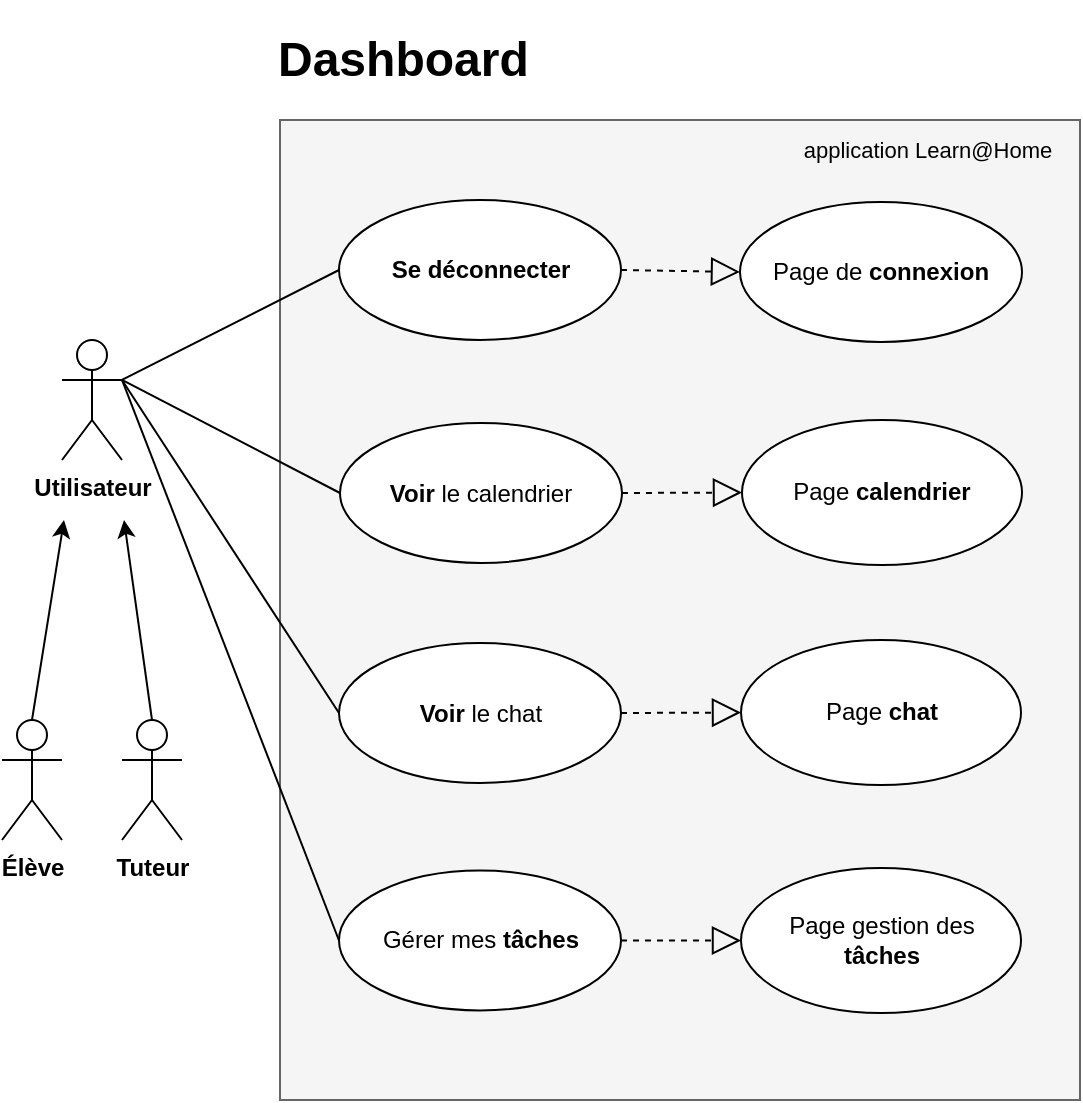 <mxfile version="14.9.6" type="device"><diagram id="WPk9IfXtSkMmnH2S8zSk" name="Page-1"><mxGraphModel dx="1038" dy="496" grid="1" gridSize="10" guides="1" tooltips="1" connect="1" arrows="1" fold="1" page="1" pageScale="1" pageWidth="827" pageHeight="1169" math="0" shadow="0"><root><mxCell id="0"/><mxCell id="1" parent="0"/><mxCell id="Pzy9tYby7hUkGX2mkG0J-2" value="&lt;b&gt;Utilisateur&lt;/b&gt;" style="shape=umlActor;verticalLabelPosition=bottom;verticalAlign=top;html=1;" parent="1" vertex="1"><mxGeometry x="90" y="300" width="30" height="60" as="geometry"/></mxCell><mxCell id="Pzy9tYby7hUkGX2mkG0J-7" value="" style="rounded=0;whiteSpace=wrap;html=1;fontSize=12;fillColor=#f5f5f5;strokeColor=#666666;fontColor=#333333;" parent="1" vertex="1"><mxGeometry x="199" y="190" width="400" height="490" as="geometry"/></mxCell><mxCell id="Pzy9tYby7hUkGX2mkG0J-8" value="&lt;b&gt;Voir&lt;/b&gt; le calendrier&lt;b&gt;&lt;br&gt;&lt;/b&gt;" style="ellipse;whiteSpace=wrap;html=1;fontSize=12;spacingLeft=10;spacingRight=10;spacing=5;" parent="1" vertex="1"><mxGeometry x="229" y="341.5" width="141" height="70" as="geometry"/></mxCell><mxCell id="Pzy9tYby7hUkGX2mkG0J-9" value="Gérer mes &lt;b&gt;tâches&lt;/b&gt;" style="ellipse;whiteSpace=wrap;html=1;fontSize=12;spacingRight=10;spacingLeft=10;spacing=5;" parent="1" vertex="1"><mxGeometry x="228.5" y="565.25" width="141" height="70" as="geometry"/></mxCell><mxCell id="Pzy9tYby7hUkGX2mkG0J-10" value="&lt;b&gt;Voir&lt;/b&gt; le chat&lt;b&gt;&lt;br&gt;&lt;/b&gt;" style="ellipse;whiteSpace=wrap;html=1;fontSize=12;spacingRight=10;spacingLeft=10;spacing=5;" parent="1" vertex="1"><mxGeometry x="228.5" y="451.5" width="141" height="70" as="geometry"/></mxCell><mxCell id="Pzy9tYby7hUkGX2mkG0J-16" value="" style="endArrow=none;html=1;fontSize=12;entryX=0;entryY=0.5;entryDx=0;entryDy=0;exitX=1;exitY=0.333;exitDx=0;exitDy=0;exitPerimeter=0;" parent="1" source="Pzy9tYby7hUkGX2mkG0J-2" target="Pzy9tYby7hUkGX2mkG0J-8" edge="1"><mxGeometry width="50" height="50" relative="1" as="geometry"><mxPoint x="120" y="419" as="sourcePoint"/><mxPoint x="220" y="379" as="targetPoint"/></mxGeometry></mxCell><mxCell id="Pzy9tYby7hUkGX2mkG0J-17" value="" style="endArrow=none;html=1;fontSize=12;entryX=0;entryY=0.5;entryDx=0;entryDy=0;exitX=1;exitY=0.333;exitDx=0;exitDy=0;exitPerimeter=0;" parent="1" source="Pzy9tYby7hUkGX2mkG0J-2" target="Pzy9tYby7hUkGX2mkG0J-10" edge="1"><mxGeometry width="50" height="50" relative="1" as="geometry"><mxPoint x="120" y="419" as="sourcePoint"/><mxPoint x="190" y="449" as="targetPoint"/></mxGeometry></mxCell><mxCell id="Pzy9tYby7hUkGX2mkG0J-18" value="" style="endArrow=none;html=1;fontSize=12;entryX=0;entryY=0.5;entryDx=0;entryDy=0;exitX=1;exitY=0.333;exitDx=0;exitDy=0;exitPerimeter=0;" parent="1" source="Pzy9tYby7hUkGX2mkG0J-2" target="Pzy9tYby7hUkGX2mkG0J-9" edge="1"><mxGeometry width="50" height="50" relative="1" as="geometry"><mxPoint x="120" y="419" as="sourcePoint"/><mxPoint x="230" y="499" as="targetPoint"/></mxGeometry></mxCell><mxCell id="Pzy9tYby7hUkGX2mkG0J-24" value="&lt;h1&gt;Dashboard&lt;br&gt;&lt;/h1&gt;&lt;p&gt;&lt;br&gt;&lt;/p&gt;" style="text;html=1;strokeColor=none;fillColor=none;spacing=5;spacingTop=-20;whiteSpace=wrap;overflow=hidden;rounded=0;fontSize=12;" parent="1" vertex="1"><mxGeometry x="193" y="140" width="219" height="50" as="geometry"/></mxCell><mxCell id="Pzy9tYby7hUkGX2mkG0J-26" value="Page gestion des &lt;b&gt;tâches&lt;/b&gt;" style="ellipse;whiteSpace=wrap;html=1;fontSize=12;spacingLeft=10;spacingRight=10;spacing=5;" parent="1" vertex="1"><mxGeometry x="429.5" y="564" width="140" height="72.5" as="geometry"/></mxCell><mxCell id="Pzy9tYby7hUkGX2mkG0J-27" value="" style="endArrow=block;dashed=1;endFill=0;endSize=12;html=1;fontSize=12;entryX=0;entryY=0.5;entryDx=0;entryDy=0;exitX=1;exitY=0.5;exitDx=0;exitDy=0;" parent="1" source="Pzy9tYby7hUkGX2mkG0J-9" target="Pzy9tYby7hUkGX2mkG0J-26" edge="1"><mxGeometry width="160" relative="1" as="geometry"><mxPoint x="413" y="609" as="sourcePoint"/><mxPoint x="483" y="519" as="targetPoint"/></mxGeometry></mxCell><mxCell id="L-ZL__2hnSgqZ7uDTO9V-1" value="Page &lt;b&gt;chat&lt;/b&gt;" style="ellipse;whiteSpace=wrap;html=1;fontSize=12;spacingLeft=10;spacingRight=10;spacing=5;" parent="1" vertex="1"><mxGeometry x="429.5" y="450" width="140" height="72.5" as="geometry"/></mxCell><mxCell id="L-ZL__2hnSgqZ7uDTO9V-2" value="Page &lt;b&gt;calendrier&lt;/b&gt;" style="ellipse;whiteSpace=wrap;html=1;fontSize=12;spacingLeft=10;spacingRight=10;spacing=5;" parent="1" vertex="1"><mxGeometry x="430" y="340" width="140" height="72.5" as="geometry"/></mxCell><mxCell id="L-ZL__2hnSgqZ7uDTO9V-3" value="" style="endArrow=block;dashed=1;endFill=0;endSize=12;html=1;exitX=1;exitY=0.5;exitDx=0;exitDy=0;entryX=0;entryY=0.5;entryDx=0;entryDy=0;" parent="1" source="Pzy9tYby7hUkGX2mkG0J-10" target="L-ZL__2hnSgqZ7uDTO9V-1" edge="1"><mxGeometry width="160" relative="1" as="geometry"><mxPoint x="378" y="420" as="sourcePoint"/><mxPoint x="418" y="720" as="targetPoint"/><Array as="points"/></mxGeometry></mxCell><mxCell id="L-ZL__2hnSgqZ7uDTO9V-5" value="" style="endArrow=block;dashed=1;endFill=0;endSize=12;html=1;exitX=1;exitY=0.5;exitDx=0;exitDy=0;entryX=0;entryY=0.5;entryDx=0;entryDy=0;" parent="1" source="Pzy9tYby7hUkGX2mkG0J-8" target="L-ZL__2hnSgqZ7uDTO9V-2" edge="1"><mxGeometry width="160" relative="1" as="geometry"><mxPoint x="369" y="263.38" as="sourcePoint"/><mxPoint x="429" y="262" as="targetPoint"/></mxGeometry></mxCell><mxCell id="L-ZL__2hnSgqZ7uDTO9V-6" value="&lt;b&gt;Se déconnecter&lt;/b&gt;" style="ellipse;whiteSpace=wrap;html=1;fontSize=12;spacingRight=10;spacingLeft=10;spacing=5;" parent="1" vertex="1"><mxGeometry x="228.5" y="230" width="141" height="70" as="geometry"/></mxCell><mxCell id="L-ZL__2hnSgqZ7uDTO9V-7" value="Page de &lt;b&gt;connexion&lt;/b&gt;" style="ellipse;whiteSpace=wrap;html=1;fontSize=12;spacingRight=10;spacingLeft=10;spacing=5;" parent="1" vertex="1"><mxGeometry x="429" y="231" width="141" height="70" as="geometry"/></mxCell><mxCell id="L-ZL__2hnSgqZ7uDTO9V-9" value="" style="endArrow=none;html=1;entryX=1;entryY=0.333;entryDx=0;entryDy=0;entryPerimeter=0;exitX=0;exitY=0.5;exitDx=0;exitDy=0;" parent="1" source="L-ZL__2hnSgqZ7uDTO9V-6" target="Pzy9tYby7hUkGX2mkG0J-2" edge="1"><mxGeometry width="50" height="50" relative="1" as="geometry"><mxPoint x="240" y="853" as="sourcePoint"/><mxPoint x="60" y="610" as="targetPoint"/></mxGeometry></mxCell><mxCell id="L-ZL__2hnSgqZ7uDTO9V-10" value="" style="endArrow=block;dashed=1;endFill=0;endSize=12;html=1;exitX=1;exitY=0.5;exitDx=0;exitDy=0;entryX=0;entryY=0.5;entryDx=0;entryDy=0;" parent="1" source="L-ZL__2hnSgqZ7uDTO9V-6" target="L-ZL__2hnSgqZ7uDTO9V-7" edge="1"><mxGeometry width="160" relative="1" as="geometry"><mxPoint x="369" y="845.63" as="sourcePoint"/><mxPoint x="428" y="870" as="targetPoint"/></mxGeometry></mxCell><mxCell id="H15IVN2kam2d-CYFPVZI-1" value="&lt;font style=&quot;font-size: 11px&quot;&gt;application Learn@Home&lt;/font&gt;" style="text;html=1;strokeColor=none;fillColor=none;align=center;verticalAlign=middle;whiteSpace=wrap;rounded=0;" vertex="1" parent="1"><mxGeometry x="448" y="190" width="150" height="30" as="geometry"/></mxCell><mxCell id="H15IVN2kam2d-CYFPVZI-2" value="&lt;b&gt;&lt;span&gt;É&lt;/span&gt;lève&lt;/b&gt;" style="shape=umlActor;verticalLabelPosition=bottom;verticalAlign=top;html=1;fontSize=12;labelBorderColor=none;" vertex="1" parent="1"><mxGeometry x="60" y="490" width="30" height="60" as="geometry"/></mxCell><mxCell id="H15IVN2kam2d-CYFPVZI-3" value="&lt;b&gt;Tuteur&lt;/b&gt;" style="shape=umlActor;verticalLabelPosition=bottom;verticalAlign=top;html=1;" vertex="1" parent="1"><mxGeometry x="120" y="490" width="30" height="60" as="geometry"/></mxCell><mxCell id="H15IVN2kam2d-CYFPVZI-4" value="" style="endArrow=classic;html=1;exitX=0.5;exitY=0;exitDx=0;exitDy=0;exitPerimeter=0;" edge="1" parent="1" source="H15IVN2kam2d-CYFPVZI-2"><mxGeometry width="50" height="50" relative="1" as="geometry"><mxPoint x="60" y="460" as="sourcePoint"/><mxPoint x="91" y="390" as="targetPoint"/></mxGeometry></mxCell><mxCell id="H15IVN2kam2d-CYFPVZI-5" value="" style="endArrow=classic;html=1;exitX=0.5;exitY=0;exitDx=0;exitDy=0;exitPerimeter=0;" edge="1" parent="1" source="H15IVN2kam2d-CYFPVZI-3"><mxGeometry width="50" height="50" relative="1" as="geometry"><mxPoint x="101" y="480" as="sourcePoint"/><mxPoint x="121" y="390" as="targetPoint"/></mxGeometry></mxCell></root></mxGraphModel></diagram></mxfile>